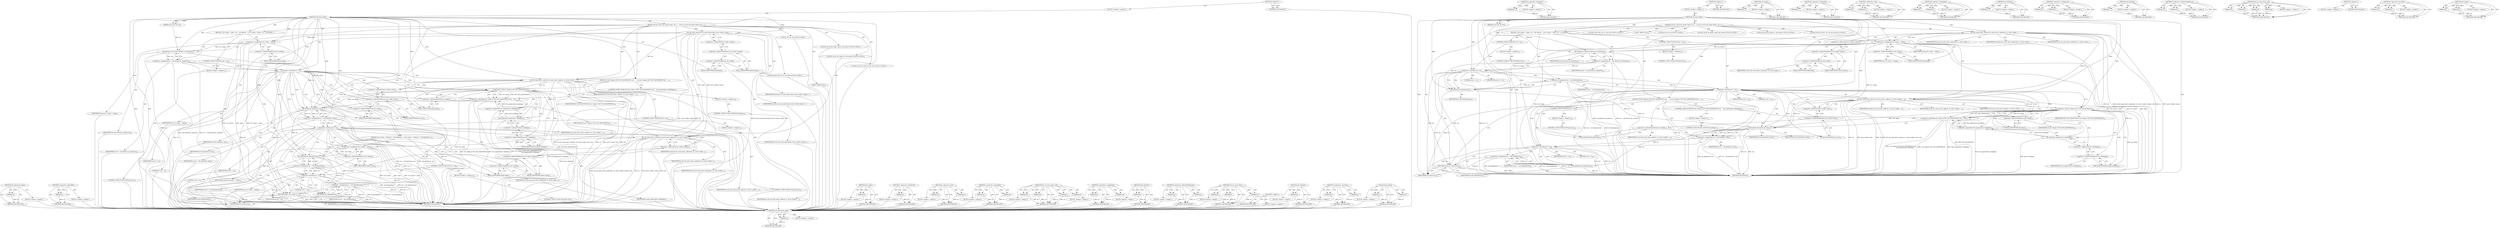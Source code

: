 digraph "nft_delset" {
vulnerable_140 [label=<(METHOD,nft_delrule_by_chain)>];
vulnerable_141 [label=<(PARAM,p1)>];
vulnerable_142 [label=<(BLOCK,&lt;empty&gt;,&lt;empty&gt;)>];
vulnerable_143 [label=<(METHOD_RETURN,ANY)>];
vulnerable_163 [label=<(METHOD,&lt;operator&gt;.logicalNot)>];
vulnerable_164 [label=<(PARAM,p1)>];
vulnerable_165 [label=<(BLOCK,&lt;empty&gt;,&lt;empty&gt;)>];
vulnerable_166 [label=<(METHOD_RETURN,ANY)>];
vulnerable_6 [label=<(METHOD,&lt;global&gt;)<SUB>1</SUB>>];
vulnerable_7 [label=<(BLOCK,&lt;empty&gt;,&lt;empty&gt;)<SUB>1</SUB>>];
vulnerable_8 [label=<(METHOD,nft_flush_table)<SUB>1</SUB>>];
vulnerable_9 [label=<(PARAM,struct nft_ctx *ctx)<SUB>1</SUB>>];
vulnerable_10 [label=<(BLOCK,{
	int err;
 	struct nft_chain *chain, *nc;
 	s...,{
	int err;
 	struct nft_chain *chain, *nc;
 	s...)<SUB>2</SUB>>];
vulnerable_11 [label="<(LOCAL,int err: int)<SUB>3</SUB>>"];
vulnerable_12 [label="<(LOCAL,struct nft_chain* chain: nft_chain*)<SUB>4</SUB>>"];
vulnerable_13 [label="<(LOCAL,struct nft_chain* nc: nft_chain*)<SUB>4</SUB>>"];
vulnerable_14 [label="<(LOCAL,struct nft_set* set: nft_set*)<SUB>5</SUB>>"];
vulnerable_15 [label="<(LOCAL,struct nft_set* ns: nft_set*)<SUB>5</SUB>>"];
vulnerable_16 [label=<(list_for_each_entry_safe,list_for_each_entry_safe(chain, nc, &amp;ctx-&gt;table...)<SUB>7</SUB>>];
vulnerable_17 [label=<(IDENTIFIER,chain,list_for_each_entry_safe(chain, nc, &amp;ctx-&gt;table...)<SUB>7</SUB>>];
vulnerable_18 [label=<(IDENTIFIER,nc,list_for_each_entry_safe(chain, nc, &amp;ctx-&gt;table...)<SUB>7</SUB>>];
vulnerable_19 [label=<(&lt;operator&gt;.addressOf,&amp;ctx-&gt;table-&gt;chains)<SUB>7</SUB>>];
vulnerable_20 [label=<(&lt;operator&gt;.indirectFieldAccess,ctx-&gt;table-&gt;chains)<SUB>7</SUB>>];
vulnerable_21 [label=<(&lt;operator&gt;.indirectFieldAccess,ctx-&gt;table)<SUB>7</SUB>>];
vulnerable_22 [label=<(IDENTIFIER,ctx,list_for_each_entry_safe(chain, nc, &amp;ctx-&gt;table...)<SUB>7</SUB>>];
vulnerable_23 [label=<(FIELD_IDENTIFIER,table,table)<SUB>7</SUB>>];
vulnerable_24 [label=<(FIELD_IDENTIFIER,chains,chains)<SUB>7</SUB>>];
vulnerable_25 [label=<(IDENTIFIER,list,list_for_each_entry_safe(chain, nc, &amp;ctx-&gt;table...)<SUB>7</SUB>>];
vulnerable_26 [label=<(BLOCK,{
 		ctx-&gt;chain = chain;
 
 		err = nft_delrule...,{
 		ctx-&gt;chain = chain;
 
 		err = nft_delrule...)<SUB>7</SUB>>];
vulnerable_27 [label=<(&lt;operator&gt;.assignment,ctx-&gt;chain = chain)<SUB>8</SUB>>];
vulnerable_28 [label=<(&lt;operator&gt;.indirectFieldAccess,ctx-&gt;chain)<SUB>8</SUB>>];
vulnerable_29 [label=<(IDENTIFIER,ctx,ctx-&gt;chain = chain)<SUB>8</SUB>>];
vulnerable_30 [label=<(FIELD_IDENTIFIER,chain,chain)<SUB>8</SUB>>];
vulnerable_31 [label=<(IDENTIFIER,chain,ctx-&gt;chain = chain)<SUB>8</SUB>>];
vulnerable_32 [label=<(&lt;operator&gt;.assignment,err = nft_delrule_by_chain(ctx))<SUB>10</SUB>>];
vulnerable_33 [label=<(IDENTIFIER,err,err = nft_delrule_by_chain(ctx))<SUB>10</SUB>>];
vulnerable_34 [label=<(nft_delrule_by_chain,nft_delrule_by_chain(ctx))<SUB>10</SUB>>];
vulnerable_35 [label=<(IDENTIFIER,ctx,nft_delrule_by_chain(ctx))<SUB>10</SUB>>];
vulnerable_36 [label=<(CONTROL_STRUCTURE,IF,if (err &lt; 0))<SUB>11</SUB>>];
vulnerable_37 [label=<(&lt;operator&gt;.lessThan,err &lt; 0)<SUB>11</SUB>>];
vulnerable_38 [label=<(IDENTIFIER,err,err &lt; 0)<SUB>11</SUB>>];
vulnerable_39 [label=<(LITERAL,0,err &lt; 0)<SUB>11</SUB>>];
vulnerable_40 [label=<(BLOCK,&lt;empty&gt;,&lt;empty&gt;)<SUB>12</SUB>>];
vulnerable_41 [label=<(CONTROL_STRUCTURE,GOTO,goto out;)<SUB>12</SUB>>];
vulnerable_42 [label=<(&lt;operator&gt;.assignment,err = nft_delchain(ctx))<SUB>13</SUB>>];
vulnerable_43 [label=<(IDENTIFIER,err,err = nft_delchain(ctx))<SUB>13</SUB>>];
vulnerable_44 [label=<(nft_delchain,nft_delchain(ctx))<SUB>13</SUB>>];
vulnerable_45 [label=<(IDENTIFIER,ctx,nft_delchain(ctx))<SUB>13</SUB>>];
vulnerable_46 [label=<(CONTROL_STRUCTURE,IF,if (err &lt; 0))<SUB>14</SUB>>];
vulnerable_47 [label=<(&lt;operator&gt;.lessThan,err &lt; 0)<SUB>14</SUB>>];
vulnerable_48 [label=<(IDENTIFIER,err,err &lt; 0)<SUB>14</SUB>>];
vulnerable_49 [label=<(LITERAL,0,err &lt; 0)<SUB>14</SUB>>];
vulnerable_50 [label=<(BLOCK,&lt;empty&gt;,&lt;empty&gt;)<SUB>15</SUB>>];
vulnerable_51 [label=<(CONTROL_STRUCTURE,GOTO,goto out;)<SUB>15</SUB>>];
vulnerable_52 [label=<(list_for_each_entry_safe,list_for_each_entry_safe(set, ns, &amp;ctx-&gt;table-&gt;...)<SUB>18</SUB>>];
vulnerable_53 [label=<(IDENTIFIER,set,list_for_each_entry_safe(set, ns, &amp;ctx-&gt;table-&gt;...)<SUB>18</SUB>>];
vulnerable_54 [label=<(IDENTIFIER,ns,list_for_each_entry_safe(set, ns, &amp;ctx-&gt;table-&gt;...)<SUB>18</SUB>>];
vulnerable_55 [label=<(&lt;operator&gt;.addressOf,&amp;ctx-&gt;table-&gt;sets)<SUB>18</SUB>>];
vulnerable_56 [label=<(&lt;operator&gt;.indirectFieldAccess,ctx-&gt;table-&gt;sets)<SUB>18</SUB>>];
vulnerable_57 [label=<(&lt;operator&gt;.indirectFieldAccess,ctx-&gt;table)<SUB>18</SUB>>];
vulnerable_58 [label=<(IDENTIFIER,ctx,list_for_each_entry_safe(set, ns, &amp;ctx-&gt;table-&gt;...)<SUB>18</SUB>>];
vulnerable_59 [label=<(FIELD_IDENTIFIER,table,table)<SUB>18</SUB>>];
vulnerable_60 [label=<(FIELD_IDENTIFIER,sets,sets)<SUB>18</SUB>>];
vulnerable_61 [label=<(IDENTIFIER,list,list_for_each_entry_safe(set, ns, &amp;ctx-&gt;table-&gt;...)<SUB>18</SUB>>];
vulnerable_62 [label=<(BLOCK,{
		if (set-&gt;flags &amp; NFT_SET_ANONYMOUS &amp;&amp;
		   ...,{
		if (set-&gt;flags &amp; NFT_SET_ANONYMOUS &amp;&amp;
		   ...)<SUB>18</SUB>>];
vulnerable_63 [label=<(CONTROL_STRUCTURE,IF,if (set-&gt;flags &amp; NFT_SET_ANONYMOUS &amp;&amp;
		    !list_empty(&amp;set-&gt;bindings)))<SUB>19</SUB>>];
vulnerable_64 [label=<(&lt;operator&gt;.logicalAnd,set-&gt;flags &amp; NFT_SET_ANONYMOUS &amp;&amp;
		    !list_e...)<SUB>19</SUB>>];
vulnerable_65 [label=<(&lt;operator&gt;.and,set-&gt;flags &amp; NFT_SET_ANONYMOUS)<SUB>19</SUB>>];
vulnerable_66 [label=<(&lt;operator&gt;.indirectFieldAccess,set-&gt;flags)<SUB>19</SUB>>];
vulnerable_67 [label=<(IDENTIFIER,set,set-&gt;flags &amp; NFT_SET_ANONYMOUS)<SUB>19</SUB>>];
vulnerable_68 [label=<(FIELD_IDENTIFIER,flags,flags)<SUB>19</SUB>>];
vulnerable_69 [label=<(IDENTIFIER,NFT_SET_ANONYMOUS,set-&gt;flags &amp; NFT_SET_ANONYMOUS)<SUB>19</SUB>>];
vulnerable_70 [label=<(&lt;operator&gt;.logicalNot,!list_empty(&amp;set-&gt;bindings))<SUB>20</SUB>>];
vulnerable_71 [label=<(list_empty,list_empty(&amp;set-&gt;bindings))<SUB>20</SUB>>];
vulnerable_72 [label=<(&lt;operator&gt;.addressOf,&amp;set-&gt;bindings)<SUB>20</SUB>>];
vulnerable_73 [label=<(&lt;operator&gt;.indirectFieldAccess,set-&gt;bindings)<SUB>20</SUB>>];
vulnerable_74 [label=<(IDENTIFIER,set,list_empty(&amp;set-&gt;bindings))<SUB>20</SUB>>];
vulnerable_75 [label=<(FIELD_IDENTIFIER,bindings,bindings)<SUB>20</SUB>>];
vulnerable_76 [label=<(BLOCK,&lt;empty&gt;,&lt;empty&gt;)<SUB>21</SUB>>];
vulnerable_77 [label=<(CONTROL_STRUCTURE,CONTINUE,continue;)<SUB>21</SUB>>];
vulnerable_78 [label=<(&lt;operator&gt;.assignment,err = nft_delset(ctx, set))<SUB>23</SUB>>];
vulnerable_79 [label=<(IDENTIFIER,err,err = nft_delset(ctx, set))<SUB>23</SUB>>];
vulnerable_80 [label=<(nft_delset,nft_delset(ctx, set))<SUB>23</SUB>>];
vulnerable_81 [label=<(IDENTIFIER,ctx,nft_delset(ctx, set))<SUB>23</SUB>>];
vulnerable_82 [label=<(IDENTIFIER,set,nft_delset(ctx, set))<SUB>23</SUB>>];
vulnerable_83 [label=<(CONTROL_STRUCTURE,IF,if (err &lt; 0))<SUB>24</SUB>>];
vulnerable_84 [label=<(&lt;operator&gt;.lessThan,err &lt; 0)<SUB>24</SUB>>];
vulnerable_85 [label=<(IDENTIFIER,err,err &lt; 0)<SUB>24</SUB>>];
vulnerable_86 [label=<(LITERAL,0,err &lt; 0)<SUB>24</SUB>>];
vulnerable_87 [label=<(BLOCK,&lt;empty&gt;,&lt;empty&gt;)<SUB>25</SUB>>];
vulnerable_88 [label=<(CONTROL_STRUCTURE,GOTO,goto out;)<SUB>25</SUB>>];
vulnerable_89 [label=<(&lt;operator&gt;.assignment,err = nft_deltable(ctx))<SUB>28</SUB>>];
vulnerable_90 [label=<(IDENTIFIER,err,err = nft_deltable(ctx))<SUB>28</SUB>>];
vulnerable_91 [label=<(nft_deltable,nft_deltable(ctx))<SUB>28</SUB>>];
vulnerable_92 [label=<(IDENTIFIER,ctx,nft_deltable(ctx))<SUB>28</SUB>>];
vulnerable_93 [label=<(JUMP_TARGET,out)<SUB>29</SUB>>];
vulnerable_94 [label=<(RETURN,return err;,return err;)<SUB>30</SUB>>];
vulnerable_95 [label=<(IDENTIFIER,err,return err;)<SUB>30</SUB>>];
vulnerable_96 [label=<(METHOD_RETURN,int)<SUB>1</SUB>>];
vulnerable_98 [label=<(METHOD_RETURN,ANY)<SUB>1</SUB>>];
vulnerable_167 [label=<(METHOD,list_empty)>];
vulnerable_168 [label=<(PARAM,p1)>];
vulnerable_169 [label=<(BLOCK,&lt;empty&gt;,&lt;empty&gt;)>];
vulnerable_170 [label=<(METHOD_RETURN,ANY)>];
vulnerable_126 [label=<(METHOD,&lt;operator&gt;.addressOf)>];
vulnerable_127 [label=<(PARAM,p1)>];
vulnerable_128 [label=<(BLOCK,&lt;empty&gt;,&lt;empty&gt;)>];
vulnerable_129 [label=<(METHOD_RETURN,ANY)>];
vulnerable_158 [label=<(METHOD,&lt;operator&gt;.and)>];
vulnerable_159 [label=<(PARAM,p1)>];
vulnerable_160 [label=<(PARAM,p2)>];
vulnerable_161 [label=<(BLOCK,&lt;empty&gt;,&lt;empty&gt;)>];
vulnerable_162 [label=<(METHOD_RETURN,ANY)>];
vulnerable_153 [label=<(METHOD,&lt;operator&gt;.logicalAnd)>];
vulnerable_154 [label=<(PARAM,p1)>];
vulnerable_155 [label=<(PARAM,p2)>];
vulnerable_156 [label=<(BLOCK,&lt;empty&gt;,&lt;empty&gt;)>];
vulnerable_157 [label=<(METHOD_RETURN,ANY)>];
vulnerable_149 [label=<(METHOD,nft_delchain)>];
vulnerable_150 [label=<(PARAM,p1)>];
vulnerable_151 [label=<(BLOCK,&lt;empty&gt;,&lt;empty&gt;)>];
vulnerable_152 [label=<(METHOD_RETURN,ANY)>];
vulnerable_135 [label=<(METHOD,&lt;operator&gt;.assignment)>];
vulnerable_136 [label=<(PARAM,p1)>];
vulnerable_137 [label=<(PARAM,p2)>];
vulnerable_138 [label=<(BLOCK,&lt;empty&gt;,&lt;empty&gt;)>];
vulnerable_139 [label=<(METHOD_RETURN,ANY)>];
vulnerable_176 [label=<(METHOD,nft_deltable)>];
vulnerable_177 [label=<(PARAM,p1)>];
vulnerable_178 [label=<(BLOCK,&lt;empty&gt;,&lt;empty&gt;)>];
vulnerable_179 [label=<(METHOD_RETURN,ANY)>];
vulnerable_130 [label=<(METHOD,&lt;operator&gt;.indirectFieldAccess)>];
vulnerable_131 [label=<(PARAM,p1)>];
vulnerable_132 [label=<(PARAM,p2)>];
vulnerable_133 [label=<(BLOCK,&lt;empty&gt;,&lt;empty&gt;)>];
vulnerable_134 [label=<(METHOD_RETURN,ANY)>];
vulnerable_119 [label=<(METHOD,list_for_each_entry_safe)>];
vulnerable_120 [label=<(PARAM,p1)>];
vulnerable_121 [label=<(PARAM,p2)>];
vulnerable_122 [label=<(PARAM,p3)>];
vulnerable_123 [label=<(PARAM,p4)>];
vulnerable_124 [label=<(BLOCK,&lt;empty&gt;,&lt;empty&gt;)>];
vulnerable_125 [label=<(METHOD_RETURN,ANY)>];
vulnerable_113 [label=<(METHOD,&lt;global&gt;)<SUB>1</SUB>>];
vulnerable_114 [label=<(BLOCK,&lt;empty&gt;,&lt;empty&gt;)>];
vulnerable_115 [label=<(METHOD_RETURN,ANY)>];
vulnerable_144 [label=<(METHOD,&lt;operator&gt;.lessThan)>];
vulnerable_145 [label=<(PARAM,p1)>];
vulnerable_146 [label=<(PARAM,p2)>];
vulnerable_147 [label=<(BLOCK,&lt;empty&gt;,&lt;empty&gt;)>];
vulnerable_148 [label=<(METHOD_RETURN,ANY)>];
vulnerable_171 [label=<(METHOD,nft_delset)>];
vulnerable_172 [label=<(PARAM,p1)>];
vulnerable_173 [label=<(PARAM,p2)>];
vulnerable_174 [label=<(BLOCK,&lt;empty&gt;,&lt;empty&gt;)>];
vulnerable_175 [label=<(METHOD_RETURN,ANY)>];
fixed_154 [label=<(METHOD,nft_delrule_by_chain)>];
fixed_155 [label=<(PARAM,p1)>];
fixed_156 [label=<(BLOCK,&lt;empty&gt;,&lt;empty&gt;)>];
fixed_157 [label=<(METHOD_RETURN,ANY)>];
fixed_180 [label=<(METHOD,&lt;operator&gt;.logicalNot)>];
fixed_181 [label=<(PARAM,p1)>];
fixed_182 [label=<(BLOCK,&lt;empty&gt;,&lt;empty&gt;)>];
fixed_183 [label=<(METHOD_RETURN,ANY)>];
fixed_6 [label=<(METHOD,&lt;global&gt;)<SUB>1</SUB>>];
fixed_7 [label=<(BLOCK,&lt;empty&gt;,&lt;empty&gt;)<SUB>1</SUB>>];
fixed_8 [label=<(METHOD,nft_flush_table)<SUB>1</SUB>>];
fixed_9 [label=<(PARAM,struct nft_ctx *ctx)<SUB>1</SUB>>];
fixed_10 [label=<(BLOCK,{
	int err;
 	struct nft_chain *chain, *nc;
 	s...,{
	int err;
 	struct nft_chain *chain, *nc;
 	s...)<SUB>2</SUB>>];
fixed_11 [label="<(LOCAL,int err: int)<SUB>3</SUB>>"];
fixed_12 [label="<(LOCAL,struct nft_chain* chain: nft_chain*)<SUB>4</SUB>>"];
fixed_13 [label="<(LOCAL,struct nft_chain* nc: nft_chain*)<SUB>4</SUB>>"];
fixed_14 [label="<(LOCAL,struct nft_set* set: nft_set*)<SUB>5</SUB>>"];
fixed_15 [label="<(LOCAL,struct nft_set* ns: nft_set*)<SUB>5</SUB>>"];
fixed_16 [label=<(list_for_each_entry,list_for_each_entry(chain, &amp;ctx-&gt;table-&gt;chains,...)<SUB>7</SUB>>];
fixed_17 [label=<(IDENTIFIER,chain,list_for_each_entry(chain, &amp;ctx-&gt;table-&gt;chains,...)<SUB>7</SUB>>];
fixed_18 [label=<(&lt;operator&gt;.addressOf,&amp;ctx-&gt;table-&gt;chains)<SUB>7</SUB>>];
fixed_19 [label=<(&lt;operator&gt;.indirectFieldAccess,ctx-&gt;table-&gt;chains)<SUB>7</SUB>>];
fixed_20 [label=<(&lt;operator&gt;.indirectFieldAccess,ctx-&gt;table)<SUB>7</SUB>>];
fixed_21 [label=<(IDENTIFIER,ctx,list_for_each_entry(chain, &amp;ctx-&gt;table-&gt;chains,...)<SUB>7</SUB>>];
fixed_22 [label=<(FIELD_IDENTIFIER,table,table)<SUB>7</SUB>>];
fixed_23 [label=<(FIELD_IDENTIFIER,chains,chains)<SUB>7</SUB>>];
fixed_24 [label=<(IDENTIFIER,list,list_for_each_entry(chain, &amp;ctx-&gt;table-&gt;chains,...)<SUB>7</SUB>>];
fixed_25 [label=<(BLOCK,{
 		ctx-&gt;chain = chain;
 
 		err = nft_delrule...,{
 		ctx-&gt;chain = chain;
 
 		err = nft_delrule...)<SUB>7</SUB>>];
fixed_26 [label=<(&lt;operator&gt;.assignment,ctx-&gt;chain = chain)<SUB>8</SUB>>];
fixed_27 [label=<(&lt;operator&gt;.indirectFieldAccess,ctx-&gt;chain)<SUB>8</SUB>>];
fixed_28 [label=<(IDENTIFIER,ctx,ctx-&gt;chain = chain)<SUB>8</SUB>>];
fixed_29 [label=<(FIELD_IDENTIFIER,chain,chain)<SUB>8</SUB>>];
fixed_30 [label=<(IDENTIFIER,chain,ctx-&gt;chain = chain)<SUB>8</SUB>>];
fixed_31 [label=<(&lt;operator&gt;.assignment,err = nft_delrule_by_chain(ctx))<SUB>10</SUB>>];
fixed_32 [label=<(IDENTIFIER,err,err = nft_delrule_by_chain(ctx))<SUB>10</SUB>>];
fixed_33 [label=<(nft_delrule_by_chain,nft_delrule_by_chain(ctx))<SUB>10</SUB>>];
fixed_34 [label=<(IDENTIFIER,ctx,nft_delrule_by_chain(ctx))<SUB>10</SUB>>];
fixed_35 [label=<(CONTROL_STRUCTURE,IF,if (err &lt; 0))<SUB>11</SUB>>];
fixed_36 [label=<(&lt;operator&gt;.lessThan,err &lt; 0)<SUB>11</SUB>>];
fixed_37 [label=<(IDENTIFIER,err,err &lt; 0)<SUB>11</SUB>>];
fixed_38 [label=<(LITERAL,0,err &lt; 0)<SUB>11</SUB>>];
fixed_39 [label=<(BLOCK,&lt;empty&gt;,&lt;empty&gt;)<SUB>12</SUB>>];
fixed_40 [label=<(CONTROL_STRUCTURE,GOTO,goto out;)<SUB>12</SUB>>];
fixed_41 [label=<(list_for_each_entry_safe,list_for_each_entry_safe(set, ns, &amp;ctx-&gt;table-&gt;...)<SUB>15</SUB>>];
fixed_42 [label=<(IDENTIFIER,set,list_for_each_entry_safe(set, ns, &amp;ctx-&gt;table-&gt;...)<SUB>15</SUB>>];
fixed_43 [label=<(IDENTIFIER,ns,list_for_each_entry_safe(set, ns, &amp;ctx-&gt;table-&gt;...)<SUB>15</SUB>>];
fixed_44 [label=<(&lt;operator&gt;.addressOf,&amp;ctx-&gt;table-&gt;sets)<SUB>15</SUB>>];
fixed_45 [label=<(&lt;operator&gt;.indirectFieldAccess,ctx-&gt;table-&gt;sets)<SUB>15</SUB>>];
fixed_46 [label=<(&lt;operator&gt;.indirectFieldAccess,ctx-&gt;table)<SUB>15</SUB>>];
fixed_47 [label=<(IDENTIFIER,ctx,list_for_each_entry_safe(set, ns, &amp;ctx-&gt;table-&gt;...)<SUB>15</SUB>>];
fixed_48 [label=<(FIELD_IDENTIFIER,table,table)<SUB>15</SUB>>];
fixed_49 [label=<(FIELD_IDENTIFIER,sets,sets)<SUB>15</SUB>>];
fixed_50 [label=<(IDENTIFIER,list,list_for_each_entry_safe(set, ns, &amp;ctx-&gt;table-&gt;...)<SUB>15</SUB>>];
fixed_51 [label=<(BLOCK,{
		if (set-&gt;flags &amp; NFT_SET_ANONYMOUS &amp;&amp;
		   ...,{
		if (set-&gt;flags &amp; NFT_SET_ANONYMOUS &amp;&amp;
		   ...)<SUB>15</SUB>>];
fixed_52 [label=<(CONTROL_STRUCTURE,IF,if (set-&gt;flags &amp; NFT_SET_ANONYMOUS &amp;&amp;
		    !list_empty(&amp;set-&gt;bindings)))<SUB>16</SUB>>];
fixed_53 [label=<(&lt;operator&gt;.logicalAnd,set-&gt;flags &amp; NFT_SET_ANONYMOUS &amp;&amp;
		    !list_e...)<SUB>16</SUB>>];
fixed_54 [label=<(&lt;operator&gt;.and,set-&gt;flags &amp; NFT_SET_ANONYMOUS)<SUB>16</SUB>>];
fixed_55 [label=<(&lt;operator&gt;.indirectFieldAccess,set-&gt;flags)<SUB>16</SUB>>];
fixed_56 [label=<(IDENTIFIER,set,set-&gt;flags &amp; NFT_SET_ANONYMOUS)<SUB>16</SUB>>];
fixed_57 [label=<(FIELD_IDENTIFIER,flags,flags)<SUB>16</SUB>>];
fixed_58 [label=<(IDENTIFIER,NFT_SET_ANONYMOUS,set-&gt;flags &amp; NFT_SET_ANONYMOUS)<SUB>16</SUB>>];
fixed_59 [label=<(&lt;operator&gt;.logicalNot,!list_empty(&amp;set-&gt;bindings))<SUB>17</SUB>>];
fixed_60 [label=<(list_empty,list_empty(&amp;set-&gt;bindings))<SUB>17</SUB>>];
fixed_61 [label=<(&lt;operator&gt;.addressOf,&amp;set-&gt;bindings)<SUB>17</SUB>>];
fixed_62 [label=<(&lt;operator&gt;.indirectFieldAccess,set-&gt;bindings)<SUB>17</SUB>>];
fixed_63 [label=<(IDENTIFIER,set,list_empty(&amp;set-&gt;bindings))<SUB>17</SUB>>];
fixed_64 [label=<(FIELD_IDENTIFIER,bindings,bindings)<SUB>17</SUB>>];
fixed_65 [label=<(BLOCK,&lt;empty&gt;,&lt;empty&gt;)<SUB>18</SUB>>];
fixed_66 [label=<(CONTROL_STRUCTURE,CONTINUE,continue;)<SUB>18</SUB>>];
fixed_67 [label=<(&lt;operator&gt;.assignment,err = nft_delset(ctx, set))<SUB>20</SUB>>];
fixed_68 [label=<(IDENTIFIER,err,err = nft_delset(ctx, set))<SUB>20</SUB>>];
fixed_69 [label=<(nft_delset,nft_delset(ctx, set))<SUB>20</SUB>>];
fixed_70 [label=<(IDENTIFIER,ctx,nft_delset(ctx, set))<SUB>20</SUB>>];
fixed_71 [label=<(IDENTIFIER,set,nft_delset(ctx, set))<SUB>20</SUB>>];
fixed_72 [label=<(CONTROL_STRUCTURE,IF,if (err &lt; 0))<SUB>21</SUB>>];
fixed_73 [label=<(&lt;operator&gt;.lessThan,err &lt; 0)<SUB>21</SUB>>];
fixed_74 [label=<(IDENTIFIER,err,err &lt; 0)<SUB>21</SUB>>];
fixed_75 [label=<(LITERAL,0,err &lt; 0)<SUB>21</SUB>>];
fixed_76 [label=<(BLOCK,&lt;empty&gt;,&lt;empty&gt;)<SUB>22</SUB>>];
fixed_77 [label=<(CONTROL_STRUCTURE,GOTO,goto out;)<SUB>22</SUB>>];
fixed_78 [label=<(list_for_each_entry_safe,list_for_each_entry_safe(chain, nc, &amp;ctx-&gt;table...)<SUB>25</SUB>>];
fixed_79 [label=<(IDENTIFIER,chain,list_for_each_entry_safe(chain, nc, &amp;ctx-&gt;table...)<SUB>25</SUB>>];
fixed_80 [label=<(IDENTIFIER,nc,list_for_each_entry_safe(chain, nc, &amp;ctx-&gt;table...)<SUB>25</SUB>>];
fixed_81 [label=<(&lt;operator&gt;.addressOf,&amp;ctx-&gt;table-&gt;chains)<SUB>25</SUB>>];
fixed_82 [label=<(&lt;operator&gt;.indirectFieldAccess,ctx-&gt;table-&gt;chains)<SUB>25</SUB>>];
fixed_83 [label=<(&lt;operator&gt;.indirectFieldAccess,ctx-&gt;table)<SUB>25</SUB>>];
fixed_84 [label=<(IDENTIFIER,ctx,list_for_each_entry_safe(chain, nc, &amp;ctx-&gt;table...)<SUB>25</SUB>>];
fixed_85 [label=<(FIELD_IDENTIFIER,table,table)<SUB>25</SUB>>];
fixed_86 [label=<(FIELD_IDENTIFIER,chains,chains)<SUB>25</SUB>>];
fixed_87 [label=<(IDENTIFIER,list,list_for_each_entry_safe(chain, nc, &amp;ctx-&gt;table...)<SUB>25</SUB>>];
fixed_88 [label=<(BLOCK,{
		ctx-&gt;chain = chain;

		err = nft_delchain(c...,{
		ctx-&gt;chain = chain;

		err = nft_delchain(c...)<SUB>25</SUB>>];
fixed_89 [label=<(&lt;operator&gt;.assignment,ctx-&gt;chain = chain)<SUB>26</SUB>>];
fixed_90 [label=<(&lt;operator&gt;.indirectFieldAccess,ctx-&gt;chain)<SUB>26</SUB>>];
fixed_91 [label=<(IDENTIFIER,ctx,ctx-&gt;chain = chain)<SUB>26</SUB>>];
fixed_92 [label=<(FIELD_IDENTIFIER,chain,chain)<SUB>26</SUB>>];
fixed_93 [label=<(IDENTIFIER,chain,ctx-&gt;chain = chain)<SUB>26</SUB>>];
fixed_94 [label=<(&lt;operator&gt;.assignment,err = nft_delchain(ctx))<SUB>28</SUB>>];
fixed_95 [label=<(IDENTIFIER,err,err = nft_delchain(ctx))<SUB>28</SUB>>];
fixed_96 [label=<(nft_delchain,nft_delchain(ctx))<SUB>28</SUB>>];
fixed_97 [label=<(IDENTIFIER,ctx,nft_delchain(ctx))<SUB>28</SUB>>];
fixed_98 [label=<(CONTROL_STRUCTURE,IF,if (err &lt; 0))<SUB>29</SUB>>];
fixed_99 [label=<(&lt;operator&gt;.lessThan,err &lt; 0)<SUB>29</SUB>>];
fixed_100 [label=<(IDENTIFIER,err,err &lt; 0)<SUB>29</SUB>>];
fixed_101 [label=<(LITERAL,0,err &lt; 0)<SUB>29</SUB>>];
fixed_102 [label=<(BLOCK,&lt;empty&gt;,&lt;empty&gt;)<SUB>30</SUB>>];
fixed_103 [label=<(CONTROL_STRUCTURE,GOTO,goto out;)<SUB>30</SUB>>];
fixed_104 [label=<(&lt;operator&gt;.assignment,err = nft_deltable(ctx))<SUB>33</SUB>>];
fixed_105 [label=<(IDENTIFIER,err,err = nft_deltable(ctx))<SUB>33</SUB>>];
fixed_106 [label=<(nft_deltable,nft_deltable(ctx))<SUB>33</SUB>>];
fixed_107 [label=<(IDENTIFIER,ctx,nft_deltable(ctx))<SUB>33</SUB>>];
fixed_108 [label=<(JUMP_TARGET,out)<SUB>34</SUB>>];
fixed_109 [label=<(RETURN,return err;,return err;)<SUB>35</SUB>>];
fixed_110 [label=<(IDENTIFIER,err,return err;)<SUB>35</SUB>>];
fixed_111 [label=<(METHOD_RETURN,int)<SUB>1</SUB>>];
fixed_113 [label=<(METHOD_RETURN,ANY)<SUB>1</SUB>>];
fixed_184 [label=<(METHOD,list_empty)>];
fixed_185 [label=<(PARAM,p1)>];
fixed_186 [label=<(BLOCK,&lt;empty&gt;,&lt;empty&gt;)>];
fixed_187 [label=<(METHOD_RETURN,ANY)>];
fixed_140 [label=<(METHOD,&lt;operator&gt;.addressOf)>];
fixed_141 [label=<(PARAM,p1)>];
fixed_142 [label=<(BLOCK,&lt;empty&gt;,&lt;empty&gt;)>];
fixed_143 [label=<(METHOD_RETURN,ANY)>];
fixed_175 [label=<(METHOD,&lt;operator&gt;.and)>];
fixed_176 [label=<(PARAM,p1)>];
fixed_177 [label=<(PARAM,p2)>];
fixed_178 [label=<(BLOCK,&lt;empty&gt;,&lt;empty&gt;)>];
fixed_179 [label=<(METHOD_RETURN,ANY)>];
fixed_170 [label=<(METHOD,&lt;operator&gt;.logicalAnd)>];
fixed_171 [label=<(PARAM,p1)>];
fixed_172 [label=<(PARAM,p2)>];
fixed_173 [label=<(BLOCK,&lt;empty&gt;,&lt;empty&gt;)>];
fixed_174 [label=<(METHOD_RETURN,ANY)>];
fixed_163 [label=<(METHOD,list_for_each_entry_safe)>];
fixed_164 [label=<(PARAM,p1)>];
fixed_165 [label=<(PARAM,p2)>];
fixed_166 [label=<(PARAM,p3)>];
fixed_167 [label=<(PARAM,p4)>];
fixed_168 [label=<(BLOCK,&lt;empty&gt;,&lt;empty&gt;)>];
fixed_169 [label=<(METHOD_RETURN,ANY)>];
fixed_149 [label=<(METHOD,&lt;operator&gt;.assignment)>];
fixed_150 [label=<(PARAM,p1)>];
fixed_151 [label=<(PARAM,p2)>];
fixed_152 [label=<(BLOCK,&lt;empty&gt;,&lt;empty&gt;)>];
fixed_153 [label=<(METHOD_RETURN,ANY)>];
fixed_193 [label=<(METHOD,nft_delchain)>];
fixed_194 [label=<(PARAM,p1)>];
fixed_195 [label=<(BLOCK,&lt;empty&gt;,&lt;empty&gt;)>];
fixed_196 [label=<(METHOD_RETURN,ANY)>];
fixed_144 [label=<(METHOD,&lt;operator&gt;.indirectFieldAccess)>];
fixed_145 [label=<(PARAM,p1)>];
fixed_146 [label=<(PARAM,p2)>];
fixed_147 [label=<(BLOCK,&lt;empty&gt;,&lt;empty&gt;)>];
fixed_148 [label=<(METHOD_RETURN,ANY)>];
fixed_134 [label=<(METHOD,list_for_each_entry)>];
fixed_135 [label=<(PARAM,p1)>];
fixed_136 [label=<(PARAM,p2)>];
fixed_137 [label=<(PARAM,p3)>];
fixed_138 [label=<(BLOCK,&lt;empty&gt;,&lt;empty&gt;)>];
fixed_139 [label=<(METHOD_RETURN,ANY)>];
fixed_128 [label=<(METHOD,&lt;global&gt;)<SUB>1</SUB>>];
fixed_129 [label=<(BLOCK,&lt;empty&gt;,&lt;empty&gt;)>];
fixed_130 [label=<(METHOD_RETURN,ANY)>];
fixed_197 [label=<(METHOD,nft_deltable)>];
fixed_198 [label=<(PARAM,p1)>];
fixed_199 [label=<(BLOCK,&lt;empty&gt;,&lt;empty&gt;)>];
fixed_200 [label=<(METHOD_RETURN,ANY)>];
fixed_158 [label=<(METHOD,&lt;operator&gt;.lessThan)>];
fixed_159 [label=<(PARAM,p1)>];
fixed_160 [label=<(PARAM,p2)>];
fixed_161 [label=<(BLOCK,&lt;empty&gt;,&lt;empty&gt;)>];
fixed_162 [label=<(METHOD_RETURN,ANY)>];
fixed_188 [label=<(METHOD,nft_delset)>];
fixed_189 [label=<(PARAM,p1)>];
fixed_190 [label=<(PARAM,p2)>];
fixed_191 [label=<(BLOCK,&lt;empty&gt;,&lt;empty&gt;)>];
fixed_192 [label=<(METHOD_RETURN,ANY)>];
vulnerable_140 -> vulnerable_141  [key=0, label="AST: "];
vulnerable_140 -> vulnerable_141  [key=1, label="DDG: "];
vulnerable_140 -> vulnerable_142  [key=0, label="AST: "];
vulnerable_140 -> vulnerable_143  [key=0, label="AST: "];
vulnerable_140 -> vulnerable_143  [key=1, label="CFG: "];
vulnerable_141 -> vulnerable_143  [key=0, label="DDG: p1"];
vulnerable_163 -> vulnerable_164  [key=0, label="AST: "];
vulnerable_163 -> vulnerable_164  [key=1, label="DDG: "];
vulnerable_163 -> vulnerable_165  [key=0, label="AST: "];
vulnerable_163 -> vulnerable_166  [key=0, label="AST: "];
vulnerable_163 -> vulnerable_166  [key=1, label="CFG: "];
vulnerable_164 -> vulnerable_166  [key=0, label="DDG: p1"];
vulnerable_6 -> vulnerable_7  [key=0, label="AST: "];
vulnerable_6 -> vulnerable_98  [key=0, label="AST: "];
vulnerable_6 -> vulnerable_98  [key=1, label="CFG: "];
vulnerable_7 -> vulnerable_8  [key=0, label="AST: "];
vulnerable_8 -> vulnerable_9  [key=0, label="AST: "];
vulnerable_8 -> vulnerable_9  [key=1, label="DDG: "];
vulnerable_8 -> vulnerable_10  [key=0, label="AST: "];
vulnerable_8 -> vulnerable_96  [key=0, label="AST: "];
vulnerable_8 -> vulnerable_23  [key=0, label="CFG: "];
vulnerable_8 -> vulnerable_26  [key=0, label="DDG: "];
vulnerable_8 -> vulnerable_62  [key=0, label="DDG: "];
vulnerable_8 -> vulnerable_16  [key=0, label="DDG: "];
vulnerable_8 -> vulnerable_27  [key=0, label="DDG: "];
vulnerable_8 -> vulnerable_52  [key=0, label="DDG: "];
vulnerable_8 -> vulnerable_95  [key=0, label="DDG: "];
vulnerable_8 -> vulnerable_91  [key=0, label="DDG: "];
vulnerable_8 -> vulnerable_34  [key=0, label="DDG: "];
vulnerable_8 -> vulnerable_37  [key=0, label="DDG: "];
vulnerable_8 -> vulnerable_44  [key=0, label="DDG: "];
vulnerable_8 -> vulnerable_47  [key=0, label="DDG: "];
vulnerable_8 -> vulnerable_80  [key=0, label="DDG: "];
vulnerable_8 -> vulnerable_84  [key=0, label="DDG: "];
vulnerable_8 -> vulnerable_65  [key=0, label="DDG: "];
vulnerable_9 -> vulnerable_34  [key=0, label="DDG: ctx"];
vulnerable_10 -> vulnerable_11  [key=0, label="AST: "];
vulnerable_10 -> vulnerable_12  [key=0, label="AST: "];
vulnerable_10 -> vulnerable_13  [key=0, label="AST: "];
vulnerable_10 -> vulnerable_14  [key=0, label="AST: "];
vulnerable_10 -> vulnerable_15  [key=0, label="AST: "];
vulnerable_10 -> vulnerable_16  [key=0, label="AST: "];
vulnerable_10 -> vulnerable_26  [key=0, label="AST: "];
vulnerable_10 -> vulnerable_52  [key=0, label="AST: "];
vulnerable_10 -> vulnerable_62  [key=0, label="AST: "];
vulnerable_10 -> vulnerable_89  [key=0, label="AST: "];
vulnerable_10 -> vulnerable_93  [key=0, label="AST: "];
vulnerable_10 -> vulnerable_94  [key=0, label="AST: "];
vulnerable_16 -> vulnerable_17  [key=0, label="AST: "];
vulnerable_16 -> vulnerable_18  [key=0, label="AST: "];
vulnerable_16 -> vulnerable_19  [key=0, label="AST: "];
vulnerable_16 -> vulnerable_25  [key=0, label="AST: "];
vulnerable_16 -> vulnerable_30  [key=0, label="CFG: "];
vulnerable_16 -> vulnerable_96  [key=0, label="DDG: nc"];
vulnerable_16 -> vulnerable_96  [key=1, label="DDG: &amp;ctx-&gt;table-&gt;chains"];
vulnerable_16 -> vulnerable_96  [key=2, label="DDG: list"];
vulnerable_16 -> vulnerable_96  [key=3, label="DDG: list_for_each_entry_safe(chain, nc, &amp;ctx-&gt;table-&gt;chains, list)"];
vulnerable_16 -> vulnerable_27  [key=0, label="DDG: chain"];
vulnerable_16 -> vulnerable_52  [key=0, label="DDG: list"];
vulnerable_19 -> vulnerable_20  [key=0, label="AST: "];
vulnerable_19 -> vulnerable_16  [key=0, label="CFG: "];
vulnerable_20 -> vulnerable_21  [key=0, label="AST: "];
vulnerable_20 -> vulnerable_24  [key=0, label="AST: "];
vulnerable_20 -> vulnerable_19  [key=0, label="CFG: "];
vulnerable_21 -> vulnerable_22  [key=0, label="AST: "];
vulnerable_21 -> vulnerable_23  [key=0, label="AST: "];
vulnerable_21 -> vulnerable_24  [key=0, label="CFG: "];
vulnerable_23 -> vulnerable_21  [key=0, label="CFG: "];
vulnerable_24 -> vulnerable_20  [key=0, label="CFG: "];
vulnerable_26 -> vulnerable_27  [key=0, label="AST: "];
vulnerable_26 -> vulnerable_32  [key=0, label="AST: "];
vulnerable_26 -> vulnerable_36  [key=0, label="AST: "];
vulnerable_26 -> vulnerable_42  [key=0, label="AST: "];
vulnerable_26 -> vulnerable_46  [key=0, label="AST: "];
vulnerable_27 -> vulnerable_28  [key=0, label="AST: "];
vulnerable_27 -> vulnerable_31  [key=0, label="AST: "];
vulnerable_27 -> vulnerable_34  [key=0, label="CFG: "];
vulnerable_27 -> vulnerable_34  [key=1, label="DDG: ctx-&gt;chain"];
vulnerable_27 -> vulnerable_96  [key=0, label="DDG: ctx-&gt;chain"];
vulnerable_27 -> vulnerable_96  [key=1, label="DDG: chain"];
vulnerable_27 -> vulnerable_96  [key=2, label="DDG: ctx-&gt;chain = chain"];
vulnerable_27 -> vulnerable_91  [key=0, label="DDG: ctx-&gt;chain"];
vulnerable_27 -> vulnerable_44  [key=0, label="DDG: ctx-&gt;chain"];
vulnerable_27 -> vulnerable_80  [key=0, label="DDG: ctx-&gt;chain"];
vulnerable_28 -> vulnerable_29  [key=0, label="AST: "];
vulnerable_28 -> vulnerable_30  [key=0, label="AST: "];
vulnerable_28 -> vulnerable_27  [key=0, label="CFG: "];
vulnerable_30 -> vulnerable_28  [key=0, label="CFG: "];
vulnerable_32 -> vulnerable_33  [key=0, label="AST: "];
vulnerable_32 -> vulnerable_34  [key=0, label="AST: "];
vulnerable_32 -> vulnerable_37  [key=0, label="CFG: "];
vulnerable_32 -> vulnerable_37  [key=1, label="DDG: err"];
vulnerable_32 -> vulnerable_96  [key=0, label="DDG: nft_delrule_by_chain(ctx)"];
vulnerable_32 -> vulnerable_96  [key=1, label="DDG: err = nft_delrule_by_chain(ctx)"];
vulnerable_34 -> vulnerable_35  [key=0, label="AST: "];
vulnerable_34 -> vulnerable_32  [key=0, label="CFG: "];
vulnerable_34 -> vulnerable_32  [key=1, label="DDG: ctx"];
vulnerable_34 -> vulnerable_96  [key=0, label="DDG: ctx"];
vulnerable_34 -> vulnerable_44  [key=0, label="DDG: ctx"];
vulnerable_36 -> vulnerable_37  [key=0, label="AST: "];
vulnerable_36 -> vulnerable_40  [key=0, label="AST: "];
vulnerable_37 -> vulnerable_38  [key=0, label="AST: "];
vulnerable_37 -> vulnerable_39  [key=0, label="AST: "];
vulnerable_37 -> vulnerable_94  [key=0, label="CFG: "];
vulnerable_37 -> vulnerable_44  [key=0, label="CFG: "];
vulnerable_37 -> vulnerable_44  [key=1, label="CDG: "];
vulnerable_37 -> vulnerable_96  [key=0, label="DDG: err"];
vulnerable_37 -> vulnerable_96  [key=1, label="DDG: err &lt; 0"];
vulnerable_37 -> vulnerable_95  [key=0, label="DDG: err"];
vulnerable_37 -> vulnerable_47  [key=0, label="CDG: "];
vulnerable_37 -> vulnerable_42  [key=0, label="CDG: "];
vulnerable_40 -> vulnerable_41  [key=0, label="AST: "];
vulnerable_42 -> vulnerable_43  [key=0, label="AST: "];
vulnerable_42 -> vulnerable_44  [key=0, label="AST: "];
vulnerable_42 -> vulnerable_47  [key=0, label="CFG: "];
vulnerable_42 -> vulnerable_47  [key=1, label="DDG: err"];
vulnerable_42 -> vulnerable_96  [key=0, label="DDG: nft_delchain(ctx)"];
vulnerable_42 -> vulnerable_96  [key=1, label="DDG: err = nft_delchain(ctx)"];
vulnerable_44 -> vulnerable_45  [key=0, label="AST: "];
vulnerable_44 -> vulnerable_42  [key=0, label="CFG: "];
vulnerable_44 -> vulnerable_42  [key=1, label="DDG: ctx"];
vulnerable_44 -> vulnerable_96  [key=0, label="DDG: ctx"];
vulnerable_44 -> vulnerable_80  [key=0, label="DDG: ctx"];
vulnerable_46 -> vulnerable_47  [key=0, label="AST: "];
vulnerable_46 -> vulnerable_50  [key=0, label="AST: "];
vulnerable_47 -> vulnerable_48  [key=0, label="AST: "];
vulnerable_47 -> vulnerable_49  [key=0, label="AST: "];
vulnerable_47 -> vulnerable_94  [key=0, label="CFG: "];
vulnerable_47 -> vulnerable_59  [key=0, label="CFG: "];
vulnerable_47 -> vulnerable_59  [key=1, label="CDG: "];
vulnerable_47 -> vulnerable_96  [key=0, label="DDG: err"];
vulnerable_47 -> vulnerable_96  [key=1, label="DDG: err &lt; 0"];
vulnerable_47 -> vulnerable_95  [key=0, label="DDG: err"];
vulnerable_47 -> vulnerable_80  [key=0, label="CDG: "];
vulnerable_47 -> vulnerable_68  [key=0, label="CDG: "];
vulnerable_47 -> vulnerable_60  [key=0, label="CDG: "];
vulnerable_47 -> vulnerable_64  [key=0, label="CDG: "];
vulnerable_47 -> vulnerable_57  [key=0, label="CDG: "];
vulnerable_47 -> vulnerable_66  [key=0, label="CDG: "];
vulnerable_47 -> vulnerable_52  [key=0, label="CDG: "];
vulnerable_47 -> vulnerable_84  [key=0, label="CDG: "];
vulnerable_47 -> vulnerable_56  [key=0, label="CDG: "];
vulnerable_47 -> vulnerable_65  [key=0, label="CDG: "];
vulnerable_47 -> vulnerable_55  [key=0, label="CDG: "];
vulnerable_47 -> vulnerable_78  [key=0, label="CDG: "];
vulnerable_50 -> vulnerable_51  [key=0, label="AST: "];
vulnerable_52 -> vulnerable_53  [key=0, label="AST: "];
vulnerable_52 -> vulnerable_54  [key=0, label="AST: "];
vulnerable_52 -> vulnerable_55  [key=0, label="AST: "];
vulnerable_52 -> vulnerable_61  [key=0, label="AST: "];
vulnerable_52 -> vulnerable_68  [key=0, label="CFG: "];
vulnerable_52 -> vulnerable_96  [key=0, label="DDG: ns"];
vulnerable_52 -> vulnerable_96  [key=1, label="DDG: &amp;ctx-&gt;table-&gt;sets"];
vulnerable_52 -> vulnerable_96  [key=2, label="DDG: list"];
vulnerable_52 -> vulnerable_96  [key=3, label="DDG: list_for_each_entry_safe(set, ns, &amp;ctx-&gt;table-&gt;sets, list)"];
vulnerable_52 -> vulnerable_80  [key=0, label="DDG: set"];
vulnerable_52 -> vulnerable_65  [key=0, label="DDG: set"];
vulnerable_52 -> vulnerable_71  [key=0, label="DDG: set"];
vulnerable_55 -> vulnerable_56  [key=0, label="AST: "];
vulnerable_55 -> vulnerable_52  [key=0, label="CFG: "];
vulnerable_56 -> vulnerable_57  [key=0, label="AST: "];
vulnerable_56 -> vulnerable_60  [key=0, label="AST: "];
vulnerable_56 -> vulnerable_55  [key=0, label="CFG: "];
vulnerable_57 -> vulnerable_58  [key=0, label="AST: "];
vulnerable_57 -> vulnerable_59  [key=0, label="AST: "];
vulnerable_57 -> vulnerable_60  [key=0, label="CFG: "];
vulnerable_59 -> vulnerable_57  [key=0, label="CFG: "];
vulnerable_60 -> vulnerable_56  [key=0, label="CFG: "];
vulnerable_62 -> vulnerable_63  [key=0, label="AST: "];
vulnerable_62 -> vulnerable_78  [key=0, label="AST: "];
vulnerable_62 -> vulnerable_83  [key=0, label="AST: "];
vulnerable_63 -> vulnerable_64  [key=0, label="AST: "];
vulnerable_63 -> vulnerable_76  [key=0, label="AST: "];
vulnerable_64 -> vulnerable_65  [key=0, label="AST: "];
vulnerable_64 -> vulnerable_70  [key=0, label="AST: "];
vulnerable_64 -> vulnerable_80  [key=0, label="CFG: "];
vulnerable_64 -> vulnerable_96  [key=0, label="DDG: set-&gt;flags &amp; NFT_SET_ANONYMOUS"];
vulnerable_64 -> vulnerable_96  [key=1, label="DDG: !list_empty(&amp;set-&gt;bindings)"];
vulnerable_64 -> vulnerable_96  [key=2, label="DDG: set-&gt;flags &amp; NFT_SET_ANONYMOUS &amp;&amp;
		    !list_empty(&amp;set-&gt;bindings)"];
vulnerable_65 -> vulnerable_66  [key=0, label="AST: "];
vulnerable_65 -> vulnerable_69  [key=0, label="AST: "];
vulnerable_65 -> vulnerable_64  [key=0, label="CFG: "];
vulnerable_65 -> vulnerable_64  [key=1, label="DDG: set-&gt;flags"];
vulnerable_65 -> vulnerable_64  [key=2, label="DDG: NFT_SET_ANONYMOUS"];
vulnerable_65 -> vulnerable_75  [key=0, label="CFG: "];
vulnerable_65 -> vulnerable_75  [key=1, label="CDG: "];
vulnerable_65 -> vulnerable_96  [key=0, label="DDG: set-&gt;flags"];
vulnerable_65 -> vulnerable_96  [key=1, label="DDG: NFT_SET_ANONYMOUS"];
vulnerable_65 -> vulnerable_80  [key=0, label="DDG: set-&gt;flags"];
vulnerable_65 -> vulnerable_73  [key=0, label="CDG: "];
vulnerable_65 -> vulnerable_71  [key=0, label="CDG: "];
vulnerable_65 -> vulnerable_72  [key=0, label="CDG: "];
vulnerable_65 -> vulnerable_70  [key=0, label="CDG: "];
vulnerable_66 -> vulnerable_67  [key=0, label="AST: "];
vulnerable_66 -> vulnerable_68  [key=0, label="AST: "];
vulnerable_66 -> vulnerable_65  [key=0, label="CFG: "];
vulnerable_68 -> vulnerable_66  [key=0, label="CFG: "];
vulnerable_70 -> vulnerable_71  [key=0, label="AST: "];
vulnerable_70 -> vulnerable_64  [key=0, label="CFG: "];
vulnerable_70 -> vulnerable_64  [key=1, label="DDG: list_empty(&amp;set-&gt;bindings)"];
vulnerable_70 -> vulnerable_96  [key=0, label="DDG: list_empty(&amp;set-&gt;bindings)"];
vulnerable_71 -> vulnerable_72  [key=0, label="AST: "];
vulnerable_71 -> vulnerable_70  [key=0, label="CFG: "];
vulnerable_71 -> vulnerable_70  [key=1, label="DDG: &amp;set-&gt;bindings"];
vulnerable_71 -> vulnerable_96  [key=0, label="DDG: &amp;set-&gt;bindings"];
vulnerable_72 -> vulnerable_73  [key=0, label="AST: "];
vulnerable_72 -> vulnerable_71  [key=0, label="CFG: "];
vulnerable_73 -> vulnerable_74  [key=0, label="AST: "];
vulnerable_73 -> vulnerable_75  [key=0, label="AST: "];
vulnerable_73 -> vulnerable_72  [key=0, label="CFG: "];
vulnerable_75 -> vulnerable_73  [key=0, label="CFG: "];
vulnerable_76 -> vulnerable_77  [key=0, label="AST: "];
vulnerable_78 -> vulnerable_79  [key=0, label="AST: "];
vulnerable_78 -> vulnerable_80  [key=0, label="AST: "];
vulnerable_78 -> vulnerable_84  [key=0, label="CFG: "];
vulnerable_78 -> vulnerable_84  [key=1, label="DDG: err"];
vulnerable_78 -> vulnerable_96  [key=0, label="DDG: nft_delset(ctx, set)"];
vulnerable_78 -> vulnerable_96  [key=1, label="DDG: err = nft_delset(ctx, set)"];
vulnerable_80 -> vulnerable_81  [key=0, label="AST: "];
vulnerable_80 -> vulnerable_82  [key=0, label="AST: "];
vulnerable_80 -> vulnerable_78  [key=0, label="CFG: "];
vulnerable_80 -> vulnerable_78  [key=1, label="DDG: ctx"];
vulnerable_80 -> vulnerable_78  [key=2, label="DDG: set"];
vulnerable_80 -> vulnerable_96  [key=0, label="DDG: ctx"];
vulnerable_80 -> vulnerable_96  [key=1, label="DDG: set"];
vulnerable_80 -> vulnerable_91  [key=0, label="DDG: ctx"];
vulnerable_83 -> vulnerable_84  [key=0, label="AST: "];
vulnerable_83 -> vulnerable_87  [key=0, label="AST: "];
vulnerable_84 -> vulnerable_85  [key=0, label="AST: "];
vulnerable_84 -> vulnerable_86  [key=0, label="AST: "];
vulnerable_84 -> vulnerable_94  [key=0, label="CFG: "];
vulnerable_84 -> vulnerable_91  [key=0, label="CFG: "];
vulnerable_84 -> vulnerable_91  [key=1, label="CDG: "];
vulnerable_84 -> vulnerable_96  [key=0, label="DDG: err"];
vulnerable_84 -> vulnerable_96  [key=1, label="DDG: err &lt; 0"];
vulnerable_84 -> vulnerable_95  [key=0, label="DDG: err"];
vulnerable_84 -> vulnerable_89  [key=0, label="CDG: "];
vulnerable_87 -> vulnerable_88  [key=0, label="AST: "];
vulnerable_89 -> vulnerable_90  [key=0, label="AST: "];
vulnerable_89 -> vulnerable_91  [key=0, label="AST: "];
vulnerable_89 -> vulnerable_94  [key=0, label="CFG: "];
vulnerable_89 -> vulnerable_96  [key=0, label="DDG: err"];
vulnerable_89 -> vulnerable_96  [key=1, label="DDG: nft_deltable(ctx)"];
vulnerable_89 -> vulnerable_96  [key=2, label="DDG: err = nft_deltable(ctx)"];
vulnerable_89 -> vulnerable_95  [key=0, label="DDG: err"];
vulnerable_91 -> vulnerable_92  [key=0, label="AST: "];
vulnerable_91 -> vulnerable_89  [key=0, label="CFG: "];
vulnerable_91 -> vulnerable_89  [key=1, label="DDG: ctx"];
vulnerable_91 -> vulnerable_96  [key=0, label="DDG: ctx"];
vulnerable_94 -> vulnerable_95  [key=0, label="AST: "];
vulnerable_94 -> vulnerable_96  [key=0, label="CFG: "];
vulnerable_94 -> vulnerable_96  [key=1, label="DDG: &lt;RET&gt;"];
vulnerable_95 -> vulnerable_94  [key=0, label="DDG: err"];
vulnerable_167 -> vulnerable_168  [key=0, label="AST: "];
vulnerable_167 -> vulnerable_168  [key=1, label="DDG: "];
vulnerable_167 -> vulnerable_169  [key=0, label="AST: "];
vulnerable_167 -> vulnerable_170  [key=0, label="AST: "];
vulnerable_167 -> vulnerable_170  [key=1, label="CFG: "];
vulnerable_168 -> vulnerable_170  [key=0, label="DDG: p1"];
vulnerable_126 -> vulnerable_127  [key=0, label="AST: "];
vulnerable_126 -> vulnerable_127  [key=1, label="DDG: "];
vulnerable_126 -> vulnerable_128  [key=0, label="AST: "];
vulnerable_126 -> vulnerable_129  [key=0, label="AST: "];
vulnerable_126 -> vulnerable_129  [key=1, label="CFG: "];
vulnerable_127 -> vulnerable_129  [key=0, label="DDG: p1"];
vulnerable_158 -> vulnerable_159  [key=0, label="AST: "];
vulnerable_158 -> vulnerable_159  [key=1, label="DDG: "];
vulnerable_158 -> vulnerable_161  [key=0, label="AST: "];
vulnerable_158 -> vulnerable_160  [key=0, label="AST: "];
vulnerable_158 -> vulnerable_160  [key=1, label="DDG: "];
vulnerable_158 -> vulnerable_162  [key=0, label="AST: "];
vulnerable_158 -> vulnerable_162  [key=1, label="CFG: "];
vulnerable_159 -> vulnerable_162  [key=0, label="DDG: p1"];
vulnerable_160 -> vulnerable_162  [key=0, label="DDG: p2"];
vulnerable_153 -> vulnerable_154  [key=0, label="AST: "];
vulnerable_153 -> vulnerable_154  [key=1, label="DDG: "];
vulnerable_153 -> vulnerable_156  [key=0, label="AST: "];
vulnerable_153 -> vulnerable_155  [key=0, label="AST: "];
vulnerable_153 -> vulnerable_155  [key=1, label="DDG: "];
vulnerable_153 -> vulnerable_157  [key=0, label="AST: "];
vulnerable_153 -> vulnerable_157  [key=1, label="CFG: "];
vulnerable_154 -> vulnerable_157  [key=0, label="DDG: p1"];
vulnerable_155 -> vulnerable_157  [key=0, label="DDG: p2"];
vulnerable_149 -> vulnerable_150  [key=0, label="AST: "];
vulnerable_149 -> vulnerable_150  [key=1, label="DDG: "];
vulnerable_149 -> vulnerable_151  [key=0, label="AST: "];
vulnerable_149 -> vulnerable_152  [key=0, label="AST: "];
vulnerable_149 -> vulnerable_152  [key=1, label="CFG: "];
vulnerable_150 -> vulnerable_152  [key=0, label="DDG: p1"];
vulnerable_135 -> vulnerable_136  [key=0, label="AST: "];
vulnerable_135 -> vulnerable_136  [key=1, label="DDG: "];
vulnerable_135 -> vulnerable_138  [key=0, label="AST: "];
vulnerable_135 -> vulnerable_137  [key=0, label="AST: "];
vulnerable_135 -> vulnerable_137  [key=1, label="DDG: "];
vulnerable_135 -> vulnerable_139  [key=0, label="AST: "];
vulnerable_135 -> vulnerable_139  [key=1, label="CFG: "];
vulnerable_136 -> vulnerable_139  [key=0, label="DDG: p1"];
vulnerable_137 -> vulnerable_139  [key=0, label="DDG: p2"];
vulnerable_176 -> vulnerable_177  [key=0, label="AST: "];
vulnerable_176 -> vulnerable_177  [key=1, label="DDG: "];
vulnerable_176 -> vulnerable_178  [key=0, label="AST: "];
vulnerable_176 -> vulnerable_179  [key=0, label="AST: "];
vulnerable_176 -> vulnerable_179  [key=1, label="CFG: "];
vulnerable_177 -> vulnerable_179  [key=0, label="DDG: p1"];
vulnerable_130 -> vulnerable_131  [key=0, label="AST: "];
vulnerable_130 -> vulnerable_131  [key=1, label="DDG: "];
vulnerable_130 -> vulnerable_133  [key=0, label="AST: "];
vulnerable_130 -> vulnerable_132  [key=0, label="AST: "];
vulnerable_130 -> vulnerable_132  [key=1, label="DDG: "];
vulnerable_130 -> vulnerable_134  [key=0, label="AST: "];
vulnerable_130 -> vulnerable_134  [key=1, label="CFG: "];
vulnerable_131 -> vulnerable_134  [key=0, label="DDG: p1"];
vulnerable_132 -> vulnerable_134  [key=0, label="DDG: p2"];
vulnerable_119 -> vulnerable_120  [key=0, label="AST: "];
vulnerable_119 -> vulnerable_120  [key=1, label="DDG: "];
vulnerable_119 -> vulnerable_124  [key=0, label="AST: "];
vulnerable_119 -> vulnerable_121  [key=0, label="AST: "];
vulnerable_119 -> vulnerable_121  [key=1, label="DDG: "];
vulnerable_119 -> vulnerable_125  [key=0, label="AST: "];
vulnerable_119 -> vulnerable_125  [key=1, label="CFG: "];
vulnerable_119 -> vulnerable_122  [key=0, label="AST: "];
vulnerable_119 -> vulnerable_122  [key=1, label="DDG: "];
vulnerable_119 -> vulnerable_123  [key=0, label="AST: "];
vulnerable_119 -> vulnerable_123  [key=1, label="DDG: "];
vulnerable_120 -> vulnerable_125  [key=0, label="DDG: p1"];
vulnerable_121 -> vulnerable_125  [key=0, label="DDG: p2"];
vulnerable_122 -> vulnerable_125  [key=0, label="DDG: p3"];
vulnerable_123 -> vulnerable_125  [key=0, label="DDG: p4"];
vulnerable_113 -> vulnerable_114  [key=0, label="AST: "];
vulnerable_113 -> vulnerable_115  [key=0, label="AST: "];
vulnerable_113 -> vulnerable_115  [key=1, label="CFG: "];
vulnerable_144 -> vulnerable_145  [key=0, label="AST: "];
vulnerable_144 -> vulnerable_145  [key=1, label="DDG: "];
vulnerable_144 -> vulnerable_147  [key=0, label="AST: "];
vulnerable_144 -> vulnerable_146  [key=0, label="AST: "];
vulnerable_144 -> vulnerable_146  [key=1, label="DDG: "];
vulnerable_144 -> vulnerable_148  [key=0, label="AST: "];
vulnerable_144 -> vulnerable_148  [key=1, label="CFG: "];
vulnerable_145 -> vulnerable_148  [key=0, label="DDG: p1"];
vulnerable_146 -> vulnerable_148  [key=0, label="DDG: p2"];
vulnerable_171 -> vulnerable_172  [key=0, label="AST: "];
vulnerable_171 -> vulnerable_172  [key=1, label="DDG: "];
vulnerable_171 -> vulnerable_174  [key=0, label="AST: "];
vulnerable_171 -> vulnerable_173  [key=0, label="AST: "];
vulnerable_171 -> vulnerable_173  [key=1, label="DDG: "];
vulnerable_171 -> vulnerable_175  [key=0, label="AST: "];
vulnerable_171 -> vulnerable_175  [key=1, label="CFG: "];
vulnerable_172 -> vulnerable_175  [key=0, label="DDG: p1"];
vulnerable_173 -> vulnerable_175  [key=0, label="DDG: p2"];
fixed_154 -> fixed_155  [key=0, label="AST: "];
fixed_154 -> fixed_155  [key=1, label="DDG: "];
fixed_154 -> fixed_156  [key=0, label="AST: "];
fixed_154 -> fixed_157  [key=0, label="AST: "];
fixed_154 -> fixed_157  [key=1, label="CFG: "];
fixed_155 -> fixed_157  [key=0, label="DDG: p1"];
fixed_156 -> vulnerable_140  [key=0];
fixed_157 -> vulnerable_140  [key=0];
fixed_180 -> fixed_181  [key=0, label="AST: "];
fixed_180 -> fixed_181  [key=1, label="DDG: "];
fixed_180 -> fixed_182  [key=0, label="AST: "];
fixed_180 -> fixed_183  [key=0, label="AST: "];
fixed_180 -> fixed_183  [key=1, label="CFG: "];
fixed_181 -> fixed_183  [key=0, label="DDG: p1"];
fixed_182 -> vulnerable_140  [key=0];
fixed_183 -> vulnerable_140  [key=0];
fixed_6 -> fixed_7  [key=0, label="AST: "];
fixed_6 -> fixed_113  [key=0, label="AST: "];
fixed_6 -> fixed_113  [key=1, label="CFG: "];
fixed_7 -> fixed_8  [key=0, label="AST: "];
fixed_8 -> fixed_9  [key=0, label="AST: "];
fixed_8 -> fixed_9  [key=1, label="DDG: "];
fixed_8 -> fixed_10  [key=0, label="AST: "];
fixed_8 -> fixed_111  [key=0, label="AST: "];
fixed_8 -> fixed_22  [key=0, label="CFG: "];
fixed_8 -> fixed_25  [key=0, label="DDG: "];
fixed_8 -> fixed_51  [key=0, label="DDG: "];
fixed_8 -> fixed_88  [key=0, label="DDG: "];
fixed_8 -> fixed_16  [key=0, label="DDG: "];
fixed_8 -> fixed_26  [key=0, label="DDG: "];
fixed_8 -> fixed_41  [key=0, label="DDG: "];
fixed_8 -> fixed_78  [key=0, label="DDG: "];
fixed_8 -> fixed_89  [key=0, label="DDG: "];
fixed_8 -> fixed_110  [key=0, label="DDG: "];
fixed_8 -> fixed_106  [key=0, label="DDG: "];
fixed_8 -> fixed_33  [key=0, label="DDG: "];
fixed_8 -> fixed_36  [key=0, label="DDG: "];
fixed_8 -> fixed_69  [key=0, label="DDG: "];
fixed_8 -> fixed_73  [key=0, label="DDG: "];
fixed_8 -> fixed_96  [key=0, label="DDG: "];
fixed_8 -> fixed_99  [key=0, label="DDG: "];
fixed_8 -> fixed_54  [key=0, label="DDG: "];
fixed_9 -> fixed_33  [key=0, label="DDG: ctx"];
fixed_10 -> fixed_11  [key=0, label="AST: "];
fixed_10 -> fixed_12  [key=0, label="AST: "];
fixed_10 -> fixed_13  [key=0, label="AST: "];
fixed_10 -> fixed_14  [key=0, label="AST: "];
fixed_10 -> fixed_15  [key=0, label="AST: "];
fixed_10 -> fixed_16  [key=0, label="AST: "];
fixed_10 -> fixed_25  [key=0, label="AST: "];
fixed_10 -> fixed_41  [key=0, label="AST: "];
fixed_10 -> fixed_51  [key=0, label="AST: "];
fixed_10 -> fixed_78  [key=0, label="AST: "];
fixed_10 -> fixed_88  [key=0, label="AST: "];
fixed_10 -> fixed_104  [key=0, label="AST: "];
fixed_10 -> fixed_108  [key=0, label="AST: "];
fixed_10 -> fixed_109  [key=0, label="AST: "];
fixed_11 -> vulnerable_140  [key=0];
fixed_12 -> vulnerable_140  [key=0];
fixed_13 -> vulnerable_140  [key=0];
fixed_14 -> vulnerable_140  [key=0];
fixed_15 -> vulnerable_140  [key=0];
fixed_16 -> fixed_17  [key=0, label="AST: "];
fixed_16 -> fixed_18  [key=0, label="AST: "];
fixed_16 -> fixed_24  [key=0, label="AST: "];
fixed_16 -> fixed_29  [key=0, label="CFG: "];
fixed_16 -> fixed_111  [key=0, label="DDG: &amp;ctx-&gt;table-&gt;chains"];
fixed_16 -> fixed_111  [key=1, label="DDG: list"];
fixed_16 -> fixed_111  [key=2, label="DDG: list_for_each_entry(chain, &amp;ctx-&gt;table-&gt;chains, list)"];
fixed_16 -> fixed_26  [key=0, label="DDG: chain"];
fixed_16 -> fixed_41  [key=0, label="DDG: list"];
fixed_16 -> fixed_78  [key=0, label="DDG: chain"];
fixed_16 -> fixed_78  [key=1, label="DDG: &amp;ctx-&gt;table-&gt;chains"];
fixed_17 -> vulnerable_140  [key=0];
fixed_18 -> fixed_19  [key=0, label="AST: "];
fixed_18 -> fixed_16  [key=0, label="CFG: "];
fixed_19 -> fixed_20  [key=0, label="AST: "];
fixed_19 -> fixed_23  [key=0, label="AST: "];
fixed_19 -> fixed_18  [key=0, label="CFG: "];
fixed_20 -> fixed_21  [key=0, label="AST: "];
fixed_20 -> fixed_22  [key=0, label="AST: "];
fixed_20 -> fixed_23  [key=0, label="CFG: "];
fixed_21 -> vulnerable_140  [key=0];
fixed_22 -> fixed_20  [key=0, label="CFG: "];
fixed_23 -> fixed_19  [key=0, label="CFG: "];
fixed_24 -> vulnerable_140  [key=0];
fixed_25 -> fixed_26  [key=0, label="AST: "];
fixed_25 -> fixed_31  [key=0, label="AST: "];
fixed_25 -> fixed_35  [key=0, label="AST: "];
fixed_26 -> fixed_27  [key=0, label="AST: "];
fixed_26 -> fixed_30  [key=0, label="AST: "];
fixed_26 -> fixed_33  [key=0, label="CFG: "];
fixed_26 -> fixed_33  [key=1, label="DDG: ctx-&gt;chain"];
fixed_26 -> fixed_111  [key=0, label="DDG: ctx-&gt;chain"];
fixed_26 -> fixed_111  [key=1, label="DDG: chain"];
fixed_26 -> fixed_111  [key=2, label="DDG: ctx-&gt;chain = chain"];
fixed_26 -> fixed_69  [key=0, label="DDG: ctx-&gt;chain"];
fixed_27 -> fixed_28  [key=0, label="AST: "];
fixed_27 -> fixed_29  [key=0, label="AST: "];
fixed_27 -> fixed_26  [key=0, label="CFG: "];
fixed_28 -> vulnerable_140  [key=0];
fixed_29 -> fixed_27  [key=0, label="CFG: "];
fixed_30 -> vulnerable_140  [key=0];
fixed_31 -> fixed_32  [key=0, label="AST: "];
fixed_31 -> fixed_33  [key=0, label="AST: "];
fixed_31 -> fixed_36  [key=0, label="CFG: "];
fixed_31 -> fixed_36  [key=1, label="DDG: err"];
fixed_31 -> fixed_111  [key=0, label="DDG: nft_delrule_by_chain(ctx)"];
fixed_31 -> fixed_111  [key=1, label="DDG: err = nft_delrule_by_chain(ctx)"];
fixed_32 -> vulnerable_140  [key=0];
fixed_33 -> fixed_34  [key=0, label="AST: "];
fixed_33 -> fixed_31  [key=0, label="CFG: "];
fixed_33 -> fixed_31  [key=1, label="DDG: ctx"];
fixed_33 -> fixed_111  [key=0, label="DDG: ctx"];
fixed_33 -> fixed_69  [key=0, label="DDG: ctx"];
fixed_34 -> vulnerable_140  [key=0];
fixed_35 -> fixed_36  [key=0, label="AST: "];
fixed_35 -> fixed_39  [key=0, label="AST: "];
fixed_36 -> fixed_37  [key=0, label="AST: "];
fixed_36 -> fixed_38  [key=0, label="AST: "];
fixed_36 -> fixed_109  [key=0, label="CFG: "];
fixed_36 -> fixed_48  [key=0, label="CFG: "];
fixed_36 -> fixed_48  [key=1, label="CDG: "];
fixed_36 -> fixed_111  [key=0, label="DDG: err"];
fixed_36 -> fixed_111  [key=1, label="DDG: err &lt; 0"];
fixed_36 -> fixed_110  [key=0, label="DDG: err"];
fixed_36 -> fixed_49  [key=0, label="CDG: "];
fixed_36 -> fixed_73  [key=0, label="CDG: "];
fixed_36 -> fixed_57  [key=0, label="CDG: "];
fixed_36 -> fixed_46  [key=0, label="CDG: "];
fixed_36 -> fixed_69  [key=0, label="CDG: "];
fixed_36 -> fixed_67  [key=0, label="CDG: "];
fixed_36 -> fixed_45  [key=0, label="CDG: "];
fixed_36 -> fixed_44  [key=0, label="CDG: "];
fixed_36 -> fixed_54  [key=0, label="CDG: "];
fixed_36 -> fixed_53  [key=0, label="CDG: "];
fixed_36 -> fixed_41  [key=0, label="CDG: "];
fixed_36 -> fixed_55  [key=0, label="CDG: "];
fixed_37 -> vulnerable_140  [key=0];
fixed_38 -> vulnerable_140  [key=0];
fixed_39 -> fixed_40  [key=0, label="AST: "];
fixed_40 -> vulnerable_140  [key=0];
fixed_41 -> fixed_42  [key=0, label="AST: "];
fixed_41 -> fixed_43  [key=0, label="AST: "];
fixed_41 -> fixed_44  [key=0, label="AST: "];
fixed_41 -> fixed_50  [key=0, label="AST: "];
fixed_41 -> fixed_57  [key=0, label="CFG: "];
fixed_41 -> fixed_111  [key=0, label="DDG: ns"];
fixed_41 -> fixed_111  [key=1, label="DDG: &amp;ctx-&gt;table-&gt;sets"];
fixed_41 -> fixed_111  [key=2, label="DDG: list"];
fixed_41 -> fixed_111  [key=3, label="DDG: list_for_each_entry_safe(set, ns, &amp;ctx-&gt;table-&gt;sets, list)"];
fixed_41 -> fixed_78  [key=0, label="DDG: list"];
fixed_41 -> fixed_69  [key=0, label="DDG: set"];
fixed_41 -> fixed_54  [key=0, label="DDG: set"];
fixed_41 -> fixed_60  [key=0, label="DDG: set"];
fixed_42 -> vulnerable_140  [key=0];
fixed_43 -> vulnerable_140  [key=0];
fixed_44 -> fixed_45  [key=0, label="AST: "];
fixed_44 -> fixed_41  [key=0, label="CFG: "];
fixed_45 -> fixed_46  [key=0, label="AST: "];
fixed_45 -> fixed_49  [key=0, label="AST: "];
fixed_45 -> fixed_44  [key=0, label="CFG: "];
fixed_46 -> fixed_47  [key=0, label="AST: "];
fixed_46 -> fixed_48  [key=0, label="AST: "];
fixed_46 -> fixed_49  [key=0, label="CFG: "];
fixed_47 -> vulnerable_140  [key=0];
fixed_48 -> fixed_46  [key=0, label="CFG: "];
fixed_49 -> fixed_45  [key=0, label="CFG: "];
fixed_50 -> vulnerable_140  [key=0];
fixed_51 -> fixed_52  [key=0, label="AST: "];
fixed_51 -> fixed_67  [key=0, label="AST: "];
fixed_51 -> fixed_72  [key=0, label="AST: "];
fixed_52 -> fixed_53  [key=0, label="AST: "];
fixed_52 -> fixed_65  [key=0, label="AST: "];
fixed_53 -> fixed_54  [key=0, label="AST: "];
fixed_53 -> fixed_59  [key=0, label="AST: "];
fixed_53 -> fixed_69  [key=0, label="CFG: "];
fixed_53 -> fixed_111  [key=0, label="DDG: set-&gt;flags &amp; NFT_SET_ANONYMOUS"];
fixed_53 -> fixed_111  [key=1, label="DDG: !list_empty(&amp;set-&gt;bindings)"];
fixed_53 -> fixed_111  [key=2, label="DDG: set-&gt;flags &amp; NFT_SET_ANONYMOUS &amp;&amp;
		    !list_empty(&amp;set-&gt;bindings)"];
fixed_54 -> fixed_55  [key=0, label="AST: "];
fixed_54 -> fixed_58  [key=0, label="AST: "];
fixed_54 -> fixed_53  [key=0, label="CFG: "];
fixed_54 -> fixed_53  [key=1, label="DDG: set-&gt;flags"];
fixed_54 -> fixed_53  [key=2, label="DDG: NFT_SET_ANONYMOUS"];
fixed_54 -> fixed_64  [key=0, label="CFG: "];
fixed_54 -> fixed_64  [key=1, label="CDG: "];
fixed_54 -> fixed_111  [key=0, label="DDG: set-&gt;flags"];
fixed_54 -> fixed_111  [key=1, label="DDG: NFT_SET_ANONYMOUS"];
fixed_54 -> fixed_69  [key=0, label="DDG: set-&gt;flags"];
fixed_54 -> fixed_60  [key=0, label="CDG: "];
fixed_54 -> fixed_59  [key=0, label="CDG: "];
fixed_54 -> fixed_61  [key=0, label="CDG: "];
fixed_54 -> fixed_62  [key=0, label="CDG: "];
fixed_55 -> fixed_56  [key=0, label="AST: "];
fixed_55 -> fixed_57  [key=0, label="AST: "];
fixed_55 -> fixed_54  [key=0, label="CFG: "];
fixed_56 -> vulnerable_140  [key=0];
fixed_57 -> fixed_55  [key=0, label="CFG: "];
fixed_58 -> vulnerable_140  [key=0];
fixed_59 -> fixed_60  [key=0, label="AST: "];
fixed_59 -> fixed_53  [key=0, label="CFG: "];
fixed_59 -> fixed_53  [key=1, label="DDG: list_empty(&amp;set-&gt;bindings)"];
fixed_59 -> fixed_111  [key=0, label="DDG: list_empty(&amp;set-&gt;bindings)"];
fixed_60 -> fixed_61  [key=0, label="AST: "];
fixed_60 -> fixed_59  [key=0, label="CFG: "];
fixed_60 -> fixed_59  [key=1, label="DDG: &amp;set-&gt;bindings"];
fixed_60 -> fixed_111  [key=0, label="DDG: &amp;set-&gt;bindings"];
fixed_61 -> fixed_62  [key=0, label="AST: "];
fixed_61 -> fixed_60  [key=0, label="CFG: "];
fixed_62 -> fixed_63  [key=0, label="AST: "];
fixed_62 -> fixed_64  [key=0, label="AST: "];
fixed_62 -> fixed_61  [key=0, label="CFG: "];
fixed_63 -> vulnerable_140  [key=0];
fixed_64 -> fixed_62  [key=0, label="CFG: "];
fixed_65 -> fixed_66  [key=0, label="AST: "];
fixed_66 -> vulnerable_140  [key=0];
fixed_67 -> fixed_68  [key=0, label="AST: "];
fixed_67 -> fixed_69  [key=0, label="AST: "];
fixed_67 -> fixed_73  [key=0, label="CFG: "];
fixed_67 -> fixed_73  [key=1, label="DDG: err"];
fixed_67 -> fixed_111  [key=0, label="DDG: nft_delset(ctx, set)"];
fixed_67 -> fixed_111  [key=1, label="DDG: err = nft_delset(ctx, set)"];
fixed_68 -> vulnerable_140  [key=0];
fixed_69 -> fixed_70  [key=0, label="AST: "];
fixed_69 -> fixed_71  [key=0, label="AST: "];
fixed_69 -> fixed_67  [key=0, label="CFG: "];
fixed_69 -> fixed_67  [key=1, label="DDG: ctx"];
fixed_69 -> fixed_67  [key=2, label="DDG: set"];
fixed_69 -> fixed_111  [key=0, label="DDG: ctx"];
fixed_69 -> fixed_111  [key=1, label="DDG: set"];
fixed_69 -> fixed_96  [key=0, label="DDG: ctx"];
fixed_70 -> vulnerable_140  [key=0];
fixed_71 -> vulnerable_140  [key=0];
fixed_72 -> fixed_73  [key=0, label="AST: "];
fixed_72 -> fixed_76  [key=0, label="AST: "];
fixed_73 -> fixed_74  [key=0, label="AST: "];
fixed_73 -> fixed_75  [key=0, label="AST: "];
fixed_73 -> fixed_109  [key=0, label="CFG: "];
fixed_73 -> fixed_85  [key=0, label="CFG: "];
fixed_73 -> fixed_85  [key=1, label="CDG: "];
fixed_73 -> fixed_111  [key=0, label="DDG: err"];
fixed_73 -> fixed_111  [key=1, label="DDG: err &lt; 0"];
fixed_73 -> fixed_110  [key=0, label="DDG: err"];
fixed_73 -> fixed_94  [key=0, label="CDG: "];
fixed_73 -> fixed_96  [key=0, label="CDG: "];
fixed_73 -> fixed_89  [key=0, label="CDG: "];
fixed_73 -> fixed_99  [key=0, label="CDG: "];
fixed_73 -> fixed_81  [key=0, label="CDG: "];
fixed_73 -> fixed_92  [key=0, label="CDG: "];
fixed_73 -> fixed_82  [key=0, label="CDG: "];
fixed_73 -> fixed_90  [key=0, label="CDG: "];
fixed_73 -> fixed_83  [key=0, label="CDG: "];
fixed_73 -> fixed_78  [key=0, label="CDG: "];
fixed_73 -> fixed_86  [key=0, label="CDG: "];
fixed_74 -> vulnerable_140  [key=0];
fixed_75 -> vulnerable_140  [key=0];
fixed_76 -> fixed_77  [key=0, label="AST: "];
fixed_77 -> vulnerable_140  [key=0];
fixed_78 -> fixed_79  [key=0, label="AST: "];
fixed_78 -> fixed_80  [key=0, label="AST: "];
fixed_78 -> fixed_81  [key=0, label="AST: "];
fixed_78 -> fixed_87  [key=0, label="AST: "];
fixed_78 -> fixed_92  [key=0, label="CFG: "];
fixed_78 -> fixed_111  [key=0, label="DDG: nc"];
fixed_78 -> fixed_111  [key=1, label="DDG: &amp;ctx-&gt;table-&gt;chains"];
fixed_78 -> fixed_111  [key=2, label="DDG: list"];
fixed_78 -> fixed_111  [key=3, label="DDG: list_for_each_entry_safe(chain, nc, &amp;ctx-&gt;table-&gt;chains, list)"];
fixed_78 -> fixed_89  [key=0, label="DDG: chain"];
fixed_79 -> vulnerable_140  [key=0];
fixed_80 -> vulnerable_140  [key=0];
fixed_81 -> fixed_82  [key=0, label="AST: "];
fixed_81 -> fixed_78  [key=0, label="CFG: "];
fixed_82 -> fixed_83  [key=0, label="AST: "];
fixed_82 -> fixed_86  [key=0, label="AST: "];
fixed_82 -> fixed_81  [key=0, label="CFG: "];
fixed_83 -> fixed_84  [key=0, label="AST: "];
fixed_83 -> fixed_85  [key=0, label="AST: "];
fixed_83 -> fixed_86  [key=0, label="CFG: "];
fixed_84 -> vulnerable_140  [key=0];
fixed_85 -> fixed_83  [key=0, label="CFG: "];
fixed_86 -> fixed_82  [key=0, label="CFG: "];
fixed_87 -> vulnerable_140  [key=0];
fixed_88 -> fixed_89  [key=0, label="AST: "];
fixed_88 -> fixed_94  [key=0, label="AST: "];
fixed_88 -> fixed_98  [key=0, label="AST: "];
fixed_89 -> fixed_90  [key=0, label="AST: "];
fixed_89 -> fixed_93  [key=0, label="AST: "];
fixed_89 -> fixed_96  [key=0, label="CFG: "];
fixed_89 -> fixed_96  [key=1, label="DDG: ctx-&gt;chain"];
fixed_89 -> fixed_111  [key=0, label="DDG: ctx-&gt;chain"];
fixed_89 -> fixed_111  [key=1, label="DDG: chain"];
fixed_89 -> fixed_111  [key=2, label="DDG: ctx-&gt;chain = chain"];
fixed_89 -> fixed_106  [key=0, label="DDG: ctx-&gt;chain"];
fixed_90 -> fixed_91  [key=0, label="AST: "];
fixed_90 -> fixed_92  [key=0, label="AST: "];
fixed_90 -> fixed_89  [key=0, label="CFG: "];
fixed_91 -> vulnerable_140  [key=0];
fixed_92 -> fixed_90  [key=0, label="CFG: "];
fixed_93 -> vulnerable_140  [key=0];
fixed_94 -> fixed_95  [key=0, label="AST: "];
fixed_94 -> fixed_96  [key=0, label="AST: "];
fixed_94 -> fixed_99  [key=0, label="CFG: "];
fixed_94 -> fixed_99  [key=1, label="DDG: err"];
fixed_94 -> fixed_111  [key=0, label="DDG: nft_delchain(ctx)"];
fixed_94 -> fixed_111  [key=1, label="DDG: err = nft_delchain(ctx)"];
fixed_95 -> vulnerable_140  [key=0];
fixed_96 -> fixed_97  [key=0, label="AST: "];
fixed_96 -> fixed_94  [key=0, label="CFG: "];
fixed_96 -> fixed_94  [key=1, label="DDG: ctx"];
fixed_96 -> fixed_111  [key=0, label="DDG: ctx"];
fixed_96 -> fixed_106  [key=0, label="DDG: ctx"];
fixed_97 -> vulnerable_140  [key=0];
fixed_98 -> fixed_99  [key=0, label="AST: "];
fixed_98 -> fixed_102  [key=0, label="AST: "];
fixed_99 -> fixed_100  [key=0, label="AST: "];
fixed_99 -> fixed_101  [key=0, label="AST: "];
fixed_99 -> fixed_109  [key=0, label="CFG: "];
fixed_99 -> fixed_106  [key=0, label="CFG: "];
fixed_99 -> fixed_106  [key=1, label="CDG: "];
fixed_99 -> fixed_111  [key=0, label="DDG: err"];
fixed_99 -> fixed_111  [key=1, label="DDG: err &lt; 0"];
fixed_99 -> fixed_110  [key=0, label="DDG: err"];
fixed_99 -> fixed_104  [key=0, label="CDG: "];
fixed_100 -> vulnerable_140  [key=0];
fixed_101 -> vulnerable_140  [key=0];
fixed_102 -> fixed_103  [key=0, label="AST: "];
fixed_103 -> vulnerable_140  [key=0];
fixed_104 -> fixed_105  [key=0, label="AST: "];
fixed_104 -> fixed_106  [key=0, label="AST: "];
fixed_104 -> fixed_109  [key=0, label="CFG: "];
fixed_104 -> fixed_111  [key=0, label="DDG: err"];
fixed_104 -> fixed_111  [key=1, label="DDG: nft_deltable(ctx)"];
fixed_104 -> fixed_111  [key=2, label="DDG: err = nft_deltable(ctx)"];
fixed_104 -> fixed_110  [key=0, label="DDG: err"];
fixed_105 -> vulnerable_140  [key=0];
fixed_106 -> fixed_107  [key=0, label="AST: "];
fixed_106 -> fixed_104  [key=0, label="CFG: "];
fixed_106 -> fixed_104  [key=1, label="DDG: ctx"];
fixed_106 -> fixed_111  [key=0, label="DDG: ctx"];
fixed_107 -> vulnerable_140  [key=0];
fixed_108 -> vulnerable_140  [key=0];
fixed_109 -> fixed_110  [key=0, label="AST: "];
fixed_109 -> fixed_111  [key=0, label="CFG: "];
fixed_109 -> fixed_111  [key=1, label="DDG: &lt;RET&gt;"];
fixed_110 -> fixed_109  [key=0, label="DDG: err"];
fixed_111 -> vulnerable_140  [key=0];
fixed_113 -> vulnerable_140  [key=0];
fixed_184 -> fixed_185  [key=0, label="AST: "];
fixed_184 -> fixed_185  [key=1, label="DDG: "];
fixed_184 -> fixed_186  [key=0, label="AST: "];
fixed_184 -> fixed_187  [key=0, label="AST: "];
fixed_184 -> fixed_187  [key=1, label="CFG: "];
fixed_185 -> fixed_187  [key=0, label="DDG: p1"];
fixed_186 -> vulnerable_140  [key=0];
fixed_187 -> vulnerable_140  [key=0];
fixed_140 -> fixed_141  [key=0, label="AST: "];
fixed_140 -> fixed_141  [key=1, label="DDG: "];
fixed_140 -> fixed_142  [key=0, label="AST: "];
fixed_140 -> fixed_143  [key=0, label="AST: "];
fixed_140 -> fixed_143  [key=1, label="CFG: "];
fixed_141 -> fixed_143  [key=0, label="DDG: p1"];
fixed_142 -> vulnerable_140  [key=0];
fixed_143 -> vulnerable_140  [key=0];
fixed_175 -> fixed_176  [key=0, label="AST: "];
fixed_175 -> fixed_176  [key=1, label="DDG: "];
fixed_175 -> fixed_178  [key=0, label="AST: "];
fixed_175 -> fixed_177  [key=0, label="AST: "];
fixed_175 -> fixed_177  [key=1, label="DDG: "];
fixed_175 -> fixed_179  [key=0, label="AST: "];
fixed_175 -> fixed_179  [key=1, label="CFG: "];
fixed_176 -> fixed_179  [key=0, label="DDG: p1"];
fixed_177 -> fixed_179  [key=0, label="DDG: p2"];
fixed_178 -> vulnerable_140  [key=0];
fixed_179 -> vulnerable_140  [key=0];
fixed_170 -> fixed_171  [key=0, label="AST: "];
fixed_170 -> fixed_171  [key=1, label="DDG: "];
fixed_170 -> fixed_173  [key=0, label="AST: "];
fixed_170 -> fixed_172  [key=0, label="AST: "];
fixed_170 -> fixed_172  [key=1, label="DDG: "];
fixed_170 -> fixed_174  [key=0, label="AST: "];
fixed_170 -> fixed_174  [key=1, label="CFG: "];
fixed_171 -> fixed_174  [key=0, label="DDG: p1"];
fixed_172 -> fixed_174  [key=0, label="DDG: p2"];
fixed_173 -> vulnerable_140  [key=0];
fixed_174 -> vulnerable_140  [key=0];
fixed_163 -> fixed_164  [key=0, label="AST: "];
fixed_163 -> fixed_164  [key=1, label="DDG: "];
fixed_163 -> fixed_168  [key=0, label="AST: "];
fixed_163 -> fixed_165  [key=0, label="AST: "];
fixed_163 -> fixed_165  [key=1, label="DDG: "];
fixed_163 -> fixed_169  [key=0, label="AST: "];
fixed_163 -> fixed_169  [key=1, label="CFG: "];
fixed_163 -> fixed_166  [key=0, label="AST: "];
fixed_163 -> fixed_166  [key=1, label="DDG: "];
fixed_163 -> fixed_167  [key=0, label="AST: "];
fixed_163 -> fixed_167  [key=1, label="DDG: "];
fixed_164 -> fixed_169  [key=0, label="DDG: p1"];
fixed_165 -> fixed_169  [key=0, label="DDG: p2"];
fixed_166 -> fixed_169  [key=0, label="DDG: p3"];
fixed_167 -> fixed_169  [key=0, label="DDG: p4"];
fixed_168 -> vulnerable_140  [key=0];
fixed_169 -> vulnerable_140  [key=0];
fixed_149 -> fixed_150  [key=0, label="AST: "];
fixed_149 -> fixed_150  [key=1, label="DDG: "];
fixed_149 -> fixed_152  [key=0, label="AST: "];
fixed_149 -> fixed_151  [key=0, label="AST: "];
fixed_149 -> fixed_151  [key=1, label="DDG: "];
fixed_149 -> fixed_153  [key=0, label="AST: "];
fixed_149 -> fixed_153  [key=1, label="CFG: "];
fixed_150 -> fixed_153  [key=0, label="DDG: p1"];
fixed_151 -> fixed_153  [key=0, label="DDG: p2"];
fixed_152 -> vulnerable_140  [key=0];
fixed_153 -> vulnerable_140  [key=0];
fixed_193 -> fixed_194  [key=0, label="AST: "];
fixed_193 -> fixed_194  [key=1, label="DDG: "];
fixed_193 -> fixed_195  [key=0, label="AST: "];
fixed_193 -> fixed_196  [key=0, label="AST: "];
fixed_193 -> fixed_196  [key=1, label="CFG: "];
fixed_194 -> fixed_196  [key=0, label="DDG: p1"];
fixed_195 -> vulnerable_140  [key=0];
fixed_196 -> vulnerable_140  [key=0];
fixed_144 -> fixed_145  [key=0, label="AST: "];
fixed_144 -> fixed_145  [key=1, label="DDG: "];
fixed_144 -> fixed_147  [key=0, label="AST: "];
fixed_144 -> fixed_146  [key=0, label="AST: "];
fixed_144 -> fixed_146  [key=1, label="DDG: "];
fixed_144 -> fixed_148  [key=0, label="AST: "];
fixed_144 -> fixed_148  [key=1, label="CFG: "];
fixed_145 -> fixed_148  [key=0, label="DDG: p1"];
fixed_146 -> fixed_148  [key=0, label="DDG: p2"];
fixed_147 -> vulnerable_140  [key=0];
fixed_148 -> vulnerable_140  [key=0];
fixed_134 -> fixed_135  [key=0, label="AST: "];
fixed_134 -> fixed_135  [key=1, label="DDG: "];
fixed_134 -> fixed_138  [key=0, label="AST: "];
fixed_134 -> fixed_136  [key=0, label="AST: "];
fixed_134 -> fixed_136  [key=1, label="DDG: "];
fixed_134 -> fixed_139  [key=0, label="AST: "];
fixed_134 -> fixed_139  [key=1, label="CFG: "];
fixed_134 -> fixed_137  [key=0, label="AST: "];
fixed_134 -> fixed_137  [key=1, label="DDG: "];
fixed_135 -> fixed_139  [key=0, label="DDG: p1"];
fixed_136 -> fixed_139  [key=0, label="DDG: p2"];
fixed_137 -> fixed_139  [key=0, label="DDG: p3"];
fixed_138 -> vulnerable_140  [key=0];
fixed_139 -> vulnerable_140  [key=0];
fixed_128 -> fixed_129  [key=0, label="AST: "];
fixed_128 -> fixed_130  [key=0, label="AST: "];
fixed_128 -> fixed_130  [key=1, label="CFG: "];
fixed_129 -> vulnerable_140  [key=0];
fixed_130 -> vulnerable_140  [key=0];
fixed_197 -> fixed_198  [key=0, label="AST: "];
fixed_197 -> fixed_198  [key=1, label="DDG: "];
fixed_197 -> fixed_199  [key=0, label="AST: "];
fixed_197 -> fixed_200  [key=0, label="AST: "];
fixed_197 -> fixed_200  [key=1, label="CFG: "];
fixed_198 -> fixed_200  [key=0, label="DDG: p1"];
fixed_199 -> vulnerable_140  [key=0];
fixed_200 -> vulnerable_140  [key=0];
fixed_158 -> fixed_159  [key=0, label="AST: "];
fixed_158 -> fixed_159  [key=1, label="DDG: "];
fixed_158 -> fixed_161  [key=0, label="AST: "];
fixed_158 -> fixed_160  [key=0, label="AST: "];
fixed_158 -> fixed_160  [key=1, label="DDG: "];
fixed_158 -> fixed_162  [key=0, label="AST: "];
fixed_158 -> fixed_162  [key=1, label="CFG: "];
fixed_159 -> fixed_162  [key=0, label="DDG: p1"];
fixed_160 -> fixed_162  [key=0, label="DDG: p2"];
fixed_161 -> vulnerable_140  [key=0];
fixed_162 -> vulnerable_140  [key=0];
fixed_188 -> fixed_189  [key=0, label="AST: "];
fixed_188 -> fixed_189  [key=1, label="DDG: "];
fixed_188 -> fixed_191  [key=0, label="AST: "];
fixed_188 -> fixed_190  [key=0, label="AST: "];
fixed_188 -> fixed_190  [key=1, label="DDG: "];
fixed_188 -> fixed_192  [key=0, label="AST: "];
fixed_188 -> fixed_192  [key=1, label="CFG: "];
fixed_189 -> fixed_192  [key=0, label="DDG: p1"];
fixed_190 -> fixed_192  [key=0, label="DDG: p2"];
fixed_191 -> vulnerable_140  [key=0];
fixed_192 -> vulnerable_140  [key=0];
}
